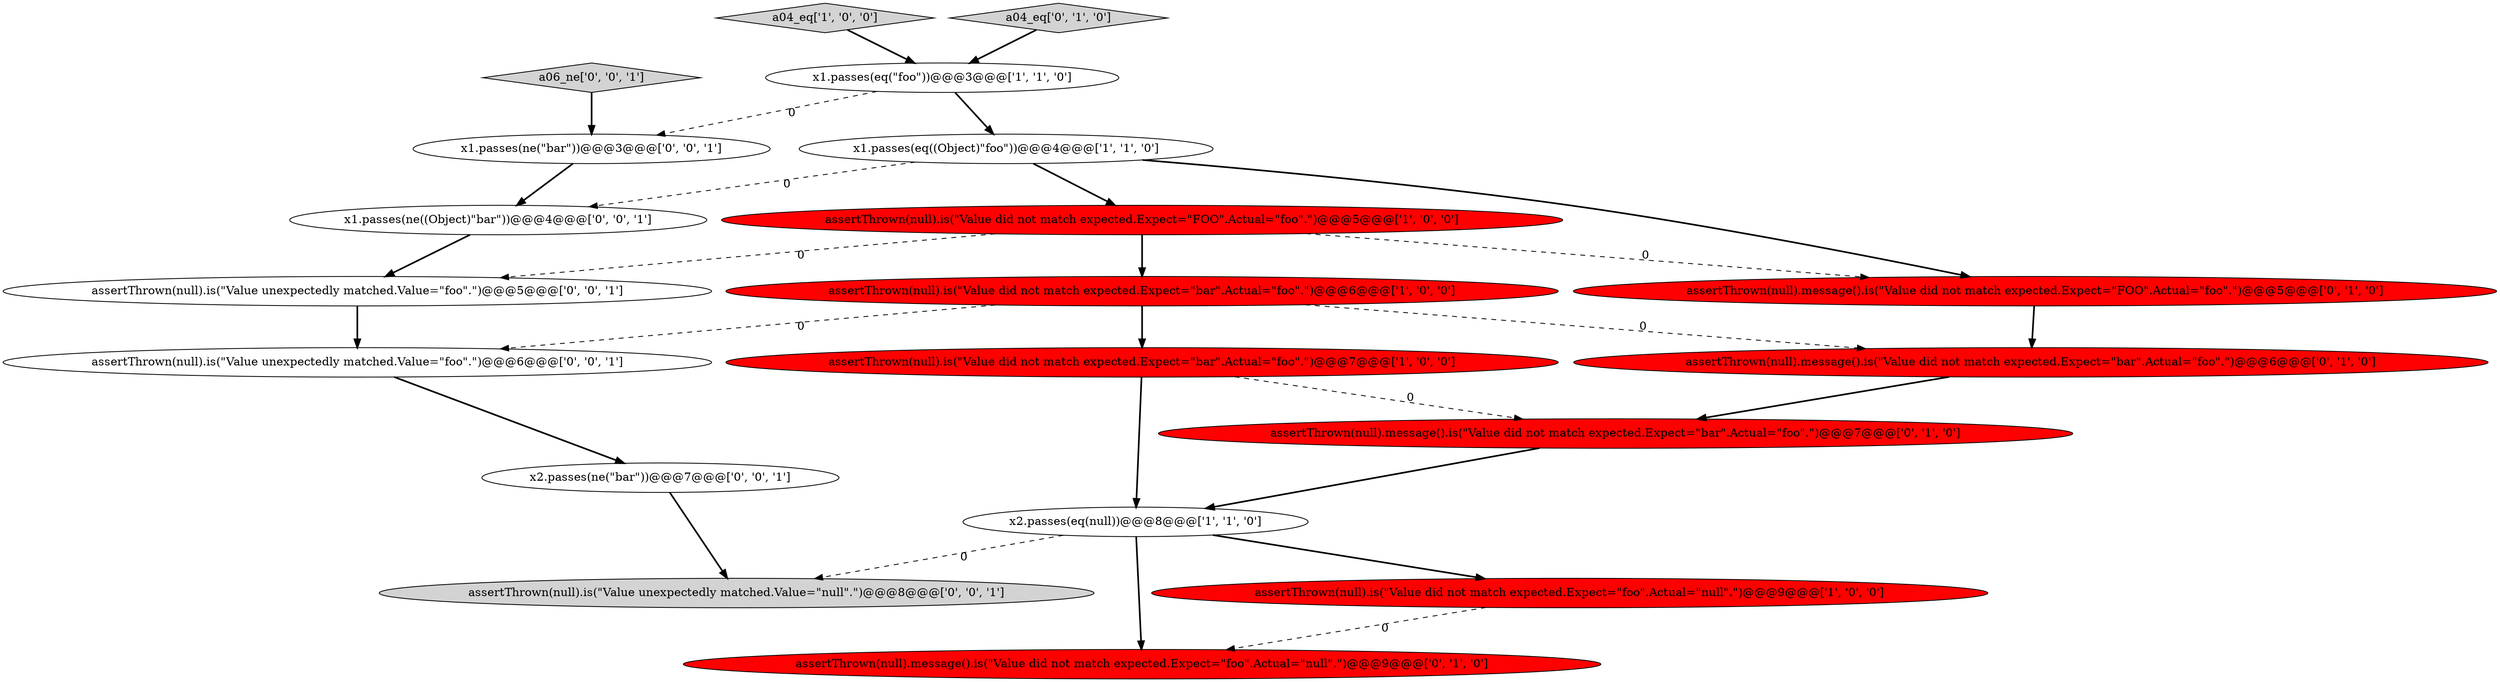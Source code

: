 digraph {
5 [style = filled, label = "assertThrown(null).is(\"Value did not match expected.Expect=\"bar\".Actual=\"foo\".\")@@@7@@@['1', '0', '0']", fillcolor = red, shape = ellipse image = "AAA1AAABBB1BBB"];
18 [style = filled, label = "x2.passes(ne(\"bar\"))@@@7@@@['0', '0', '1']", fillcolor = white, shape = ellipse image = "AAA0AAABBB3BBB"];
16 [style = filled, label = "assertThrown(null).is(\"Value unexpectedly matched.Value=\"foo\".\")@@@5@@@['0', '0', '1']", fillcolor = white, shape = ellipse image = "AAA0AAABBB3BBB"];
3 [style = filled, label = "x1.passes(eq(\"foo\"))@@@3@@@['1', '1', '0']", fillcolor = white, shape = ellipse image = "AAA0AAABBB1BBB"];
2 [style = filled, label = "assertThrown(null).is(\"Value did not match expected.Expect=\"foo\".Actual=\"null\".\")@@@9@@@['1', '0', '0']", fillcolor = red, shape = ellipse image = "AAA1AAABBB1BBB"];
4 [style = filled, label = "a04_eq['1', '0', '0']", fillcolor = lightgray, shape = diamond image = "AAA0AAABBB1BBB"];
11 [style = filled, label = "assertThrown(null).message().is(\"Value did not match expected.Expect=\"bar\".Actual=\"foo\".\")@@@7@@@['0', '1', '0']", fillcolor = red, shape = ellipse image = "AAA1AAABBB2BBB"];
0 [style = filled, label = "assertThrown(null).is(\"Value did not match expected.Expect=\"FOO\".Actual=\"foo\".\")@@@5@@@['1', '0', '0']", fillcolor = red, shape = ellipse image = "AAA1AAABBB1BBB"];
8 [style = filled, label = "assertThrown(null).message().is(\"Value did not match expected.Expect=\"FOO\".Actual=\"foo\".\")@@@5@@@['0', '1', '0']", fillcolor = red, shape = ellipse image = "AAA1AAABBB2BBB"];
15 [style = filled, label = "x1.passes(ne((Object)\"bar\"))@@@4@@@['0', '0', '1']", fillcolor = white, shape = ellipse image = "AAA0AAABBB3BBB"];
19 [style = filled, label = "assertThrown(null).is(\"Value unexpectedly matched.Value=\"null\".\")@@@8@@@['0', '0', '1']", fillcolor = lightgray, shape = ellipse image = "AAA0AAABBB3BBB"];
6 [style = filled, label = "x1.passes(eq((Object)\"foo\"))@@@4@@@['1', '1', '0']", fillcolor = white, shape = ellipse image = "AAA0AAABBB1BBB"];
7 [style = filled, label = "x2.passes(eq(null))@@@8@@@['1', '1', '0']", fillcolor = white, shape = ellipse image = "AAA0AAABBB1BBB"];
10 [style = filled, label = "assertThrown(null).message().is(\"Value did not match expected.Expect=\"foo\".Actual=\"null\".\")@@@9@@@['0', '1', '0']", fillcolor = red, shape = ellipse image = "AAA1AAABBB2BBB"];
1 [style = filled, label = "assertThrown(null).is(\"Value did not match expected.Expect=\"bar\".Actual=\"foo\".\")@@@6@@@['1', '0', '0']", fillcolor = red, shape = ellipse image = "AAA1AAABBB1BBB"];
17 [style = filled, label = "assertThrown(null).is(\"Value unexpectedly matched.Value=\"foo\".\")@@@6@@@['0', '0', '1']", fillcolor = white, shape = ellipse image = "AAA0AAABBB3BBB"];
12 [style = filled, label = "a04_eq['0', '1', '0']", fillcolor = lightgray, shape = diamond image = "AAA0AAABBB2BBB"];
9 [style = filled, label = "assertThrown(null).message().is(\"Value did not match expected.Expect=\"bar\".Actual=\"foo\".\")@@@6@@@['0', '1', '0']", fillcolor = red, shape = ellipse image = "AAA1AAABBB2BBB"];
14 [style = filled, label = "a06_ne['0', '0', '1']", fillcolor = lightgray, shape = diamond image = "AAA0AAABBB3BBB"];
13 [style = filled, label = "x1.passes(ne(\"bar\"))@@@3@@@['0', '0', '1']", fillcolor = white, shape = ellipse image = "AAA0AAABBB3BBB"];
1->5 [style = bold, label=""];
4->3 [style = bold, label=""];
9->11 [style = bold, label=""];
7->10 [style = bold, label=""];
0->16 [style = dashed, label="0"];
18->19 [style = bold, label=""];
3->6 [style = bold, label=""];
1->9 [style = dashed, label="0"];
6->0 [style = bold, label=""];
16->17 [style = bold, label=""];
15->16 [style = bold, label=""];
3->13 [style = dashed, label="0"];
2->10 [style = dashed, label="0"];
1->17 [style = dashed, label="0"];
5->11 [style = dashed, label="0"];
6->15 [style = dashed, label="0"];
7->19 [style = dashed, label="0"];
7->2 [style = bold, label=""];
0->1 [style = bold, label=""];
11->7 [style = bold, label=""];
6->8 [style = bold, label=""];
8->9 [style = bold, label=""];
5->7 [style = bold, label=""];
0->8 [style = dashed, label="0"];
12->3 [style = bold, label=""];
13->15 [style = bold, label=""];
14->13 [style = bold, label=""];
17->18 [style = bold, label=""];
}
